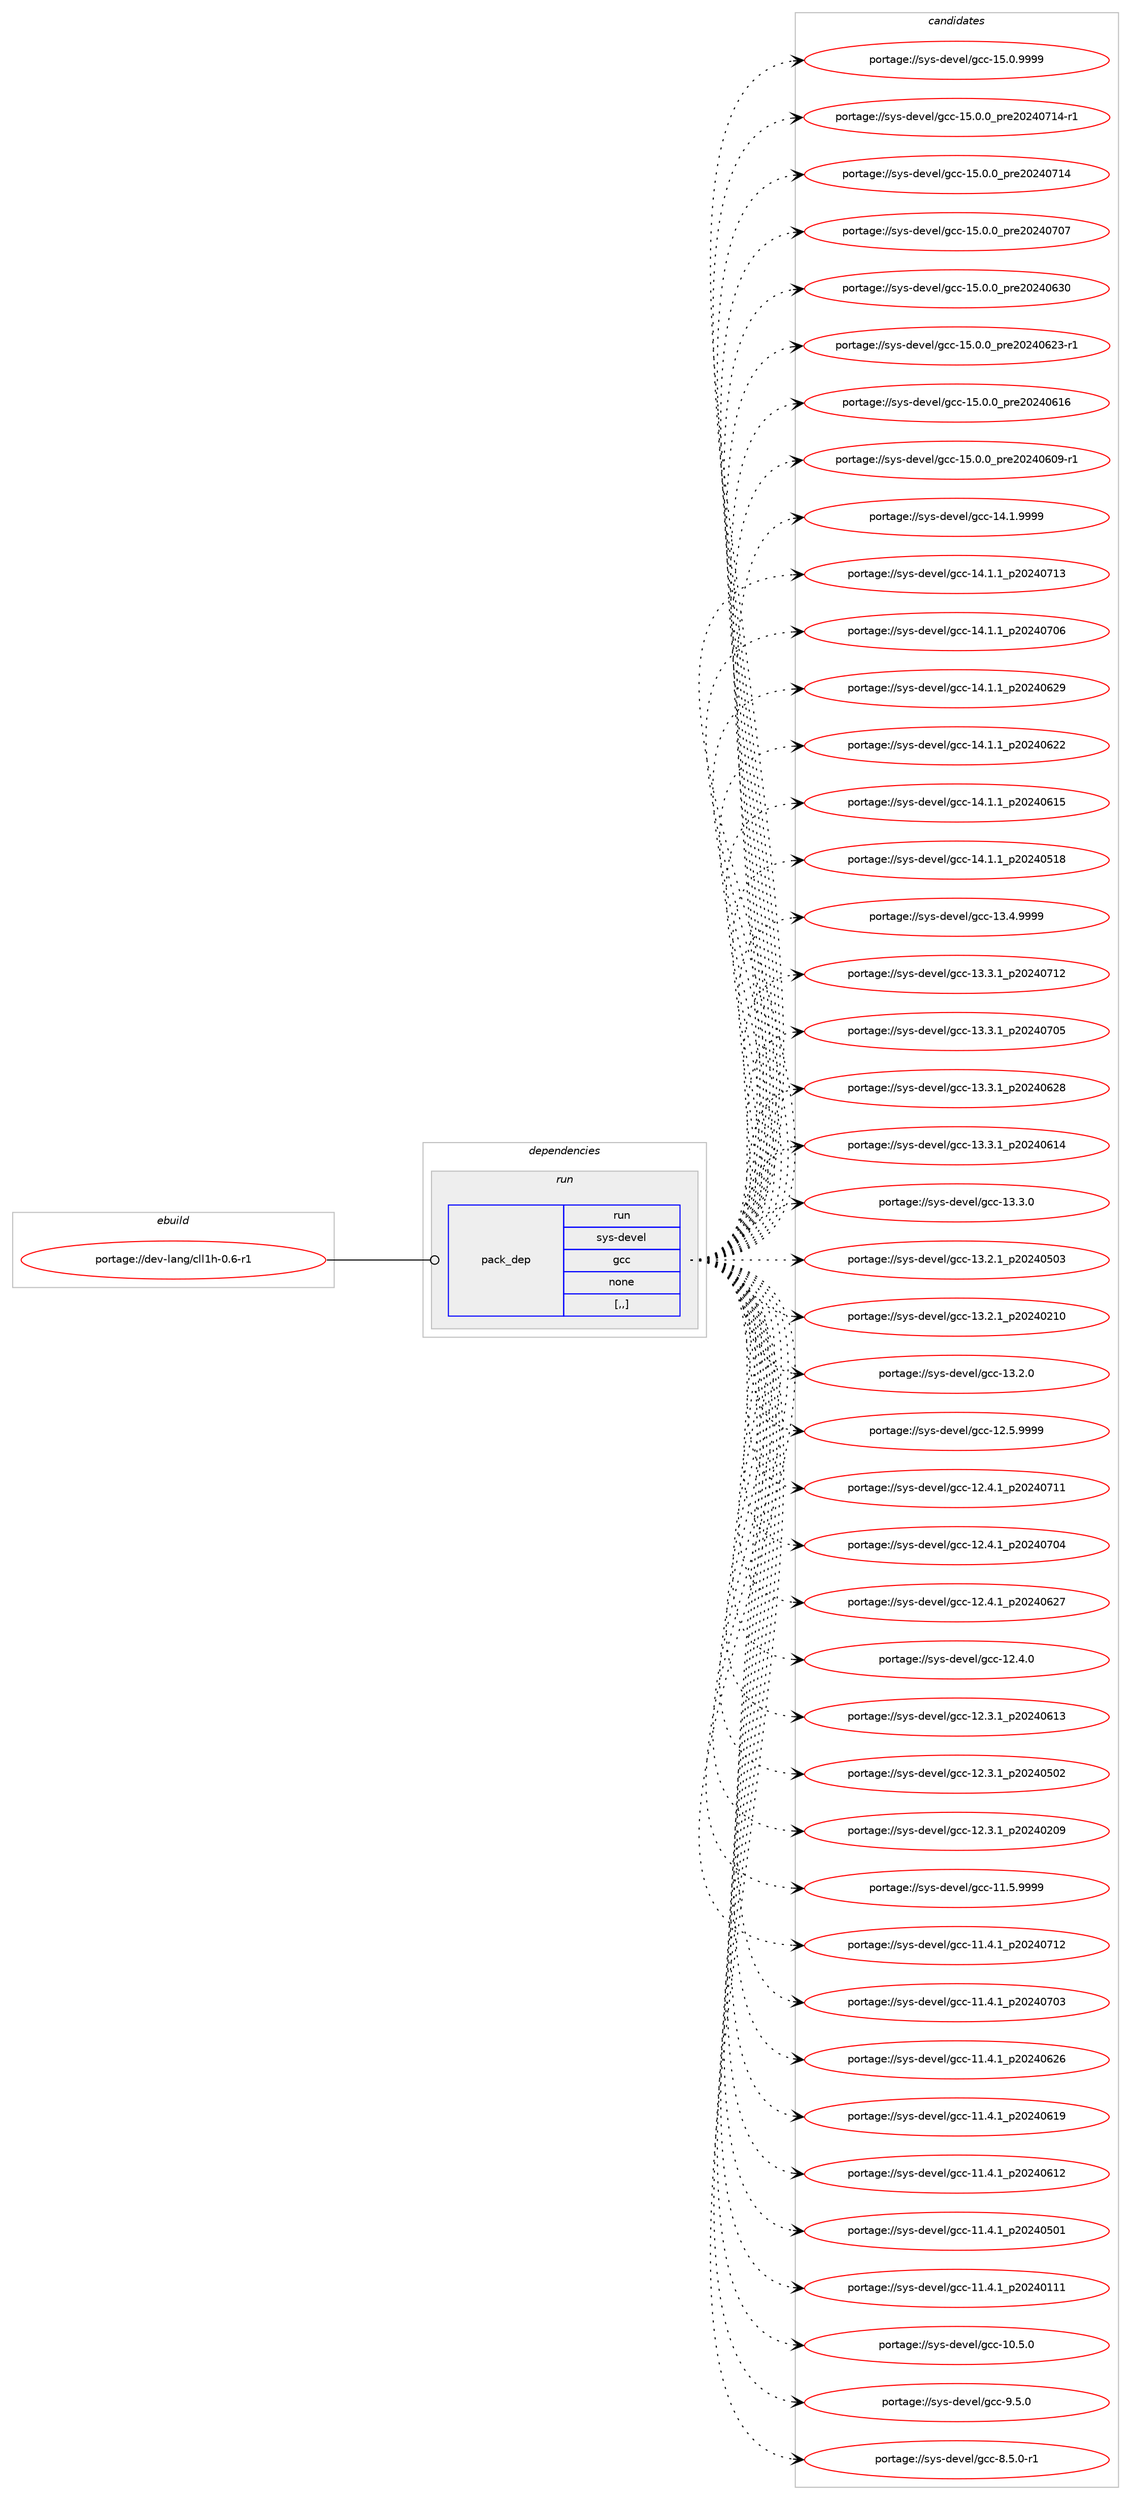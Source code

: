 digraph prolog {

# *************
# Graph options
# *************

newrank=true;
concentrate=true;
compound=true;
graph [rankdir=LR,fontname=Helvetica,fontsize=10,ranksep=1.5];#, ranksep=2.5, nodesep=0.2];
edge  [arrowhead=vee];
node  [fontname=Helvetica,fontsize=10];

# **********
# The ebuild
# **********

subgraph cluster_leftcol {
color=gray;
rank=same;
label=<<i>ebuild</i>>;
id [label="portage://dev-lang/cll1h-0.6-r1", color=red, width=4, href="../dev-lang/cll1h-0.6-r1.svg"];
}

# ****************
# The dependencies
# ****************

subgraph cluster_midcol {
color=gray;
label=<<i>dependencies</i>>;
subgraph cluster_compile {
fillcolor="#eeeeee";
style=filled;
label=<<i>compile</i>>;
}
subgraph cluster_compileandrun {
fillcolor="#eeeeee";
style=filled;
label=<<i>compile and run</i>>;
}
subgraph cluster_run {
fillcolor="#eeeeee";
style=filled;
label=<<i>run</i>>;
subgraph pack73990 {
dependency97650 [label=<<TABLE BORDER="0" CELLBORDER="1" CELLSPACING="0" CELLPADDING="4" WIDTH="220"><TR><TD ROWSPAN="6" CELLPADDING="30">pack_dep</TD></TR><TR><TD WIDTH="110">run</TD></TR><TR><TD>sys-devel</TD></TR><TR><TD>gcc</TD></TR><TR><TD>none</TD></TR><TR><TD>[,,]</TD></TR></TABLE>>, shape=none, color=blue];
}
id:e -> dependency97650:w [weight=20,style="solid",arrowhead="odot"];
}
}

# **************
# The candidates
# **************

subgraph cluster_choices {
rank=same;
color=gray;
label=<<i>candidates</i>>;

subgraph choice73990 {
color=black;
nodesep=1;
choice1151211154510010111810110847103999945495346484657575757 [label="portage://sys-devel/gcc-15.0.9999", color=red, width=4,href="../sys-devel/gcc-15.0.9999.svg"];
choice11512111545100101118101108471039999454953464846489511211410150485052485549524511449 [label="portage://sys-devel/gcc-15.0.0_pre20240714-r1", color=red, width=4,href="../sys-devel/gcc-15.0.0_pre20240714-r1.svg"];
choice1151211154510010111810110847103999945495346484648951121141015048505248554952 [label="portage://sys-devel/gcc-15.0.0_pre20240714", color=red, width=4,href="../sys-devel/gcc-15.0.0_pre20240714.svg"];
choice1151211154510010111810110847103999945495346484648951121141015048505248554855 [label="portage://sys-devel/gcc-15.0.0_pre20240707", color=red, width=4,href="../sys-devel/gcc-15.0.0_pre20240707.svg"];
choice1151211154510010111810110847103999945495346484648951121141015048505248545148 [label="portage://sys-devel/gcc-15.0.0_pre20240630", color=red, width=4,href="../sys-devel/gcc-15.0.0_pre20240630.svg"];
choice11512111545100101118101108471039999454953464846489511211410150485052485450514511449 [label="portage://sys-devel/gcc-15.0.0_pre20240623-r1", color=red, width=4,href="../sys-devel/gcc-15.0.0_pre20240623-r1.svg"];
choice1151211154510010111810110847103999945495346484648951121141015048505248544954 [label="portage://sys-devel/gcc-15.0.0_pre20240616", color=red, width=4,href="../sys-devel/gcc-15.0.0_pre20240616.svg"];
choice11512111545100101118101108471039999454953464846489511211410150485052485448574511449 [label="portage://sys-devel/gcc-15.0.0_pre20240609-r1", color=red, width=4,href="../sys-devel/gcc-15.0.0_pre20240609-r1.svg"];
choice1151211154510010111810110847103999945495246494657575757 [label="portage://sys-devel/gcc-14.1.9999", color=red, width=4,href="../sys-devel/gcc-14.1.9999.svg"];
choice1151211154510010111810110847103999945495246494649951125048505248554951 [label="portage://sys-devel/gcc-14.1.1_p20240713", color=red, width=4,href="../sys-devel/gcc-14.1.1_p20240713.svg"];
choice1151211154510010111810110847103999945495246494649951125048505248554854 [label="portage://sys-devel/gcc-14.1.1_p20240706", color=red, width=4,href="../sys-devel/gcc-14.1.1_p20240706.svg"];
choice1151211154510010111810110847103999945495246494649951125048505248545057 [label="portage://sys-devel/gcc-14.1.1_p20240629", color=red, width=4,href="../sys-devel/gcc-14.1.1_p20240629.svg"];
choice1151211154510010111810110847103999945495246494649951125048505248545050 [label="portage://sys-devel/gcc-14.1.1_p20240622", color=red, width=4,href="../sys-devel/gcc-14.1.1_p20240622.svg"];
choice1151211154510010111810110847103999945495246494649951125048505248544953 [label="portage://sys-devel/gcc-14.1.1_p20240615", color=red, width=4,href="../sys-devel/gcc-14.1.1_p20240615.svg"];
choice1151211154510010111810110847103999945495246494649951125048505248534956 [label="portage://sys-devel/gcc-14.1.1_p20240518", color=red, width=4,href="../sys-devel/gcc-14.1.1_p20240518.svg"];
choice1151211154510010111810110847103999945495146524657575757 [label="portage://sys-devel/gcc-13.4.9999", color=red, width=4,href="../sys-devel/gcc-13.4.9999.svg"];
choice1151211154510010111810110847103999945495146514649951125048505248554950 [label="portage://sys-devel/gcc-13.3.1_p20240712", color=red, width=4,href="../sys-devel/gcc-13.3.1_p20240712.svg"];
choice1151211154510010111810110847103999945495146514649951125048505248554853 [label="portage://sys-devel/gcc-13.3.1_p20240705", color=red, width=4,href="../sys-devel/gcc-13.3.1_p20240705.svg"];
choice1151211154510010111810110847103999945495146514649951125048505248545056 [label="portage://sys-devel/gcc-13.3.1_p20240628", color=red, width=4,href="../sys-devel/gcc-13.3.1_p20240628.svg"];
choice1151211154510010111810110847103999945495146514649951125048505248544952 [label="portage://sys-devel/gcc-13.3.1_p20240614", color=red, width=4,href="../sys-devel/gcc-13.3.1_p20240614.svg"];
choice1151211154510010111810110847103999945495146514648 [label="portage://sys-devel/gcc-13.3.0", color=red, width=4,href="../sys-devel/gcc-13.3.0.svg"];
choice1151211154510010111810110847103999945495146504649951125048505248534851 [label="portage://sys-devel/gcc-13.2.1_p20240503", color=red, width=4,href="../sys-devel/gcc-13.2.1_p20240503.svg"];
choice1151211154510010111810110847103999945495146504649951125048505248504948 [label="portage://sys-devel/gcc-13.2.1_p20240210", color=red, width=4,href="../sys-devel/gcc-13.2.1_p20240210.svg"];
choice1151211154510010111810110847103999945495146504648 [label="portage://sys-devel/gcc-13.2.0", color=red, width=4,href="../sys-devel/gcc-13.2.0.svg"];
choice1151211154510010111810110847103999945495046534657575757 [label="portage://sys-devel/gcc-12.5.9999", color=red, width=4,href="../sys-devel/gcc-12.5.9999.svg"];
choice1151211154510010111810110847103999945495046524649951125048505248554949 [label="portage://sys-devel/gcc-12.4.1_p20240711", color=red, width=4,href="../sys-devel/gcc-12.4.1_p20240711.svg"];
choice1151211154510010111810110847103999945495046524649951125048505248554852 [label="portage://sys-devel/gcc-12.4.1_p20240704", color=red, width=4,href="../sys-devel/gcc-12.4.1_p20240704.svg"];
choice1151211154510010111810110847103999945495046524649951125048505248545055 [label="portage://sys-devel/gcc-12.4.1_p20240627", color=red, width=4,href="../sys-devel/gcc-12.4.1_p20240627.svg"];
choice1151211154510010111810110847103999945495046524648 [label="portage://sys-devel/gcc-12.4.0", color=red, width=4,href="../sys-devel/gcc-12.4.0.svg"];
choice1151211154510010111810110847103999945495046514649951125048505248544951 [label="portage://sys-devel/gcc-12.3.1_p20240613", color=red, width=4,href="../sys-devel/gcc-12.3.1_p20240613.svg"];
choice1151211154510010111810110847103999945495046514649951125048505248534850 [label="portage://sys-devel/gcc-12.3.1_p20240502", color=red, width=4,href="../sys-devel/gcc-12.3.1_p20240502.svg"];
choice1151211154510010111810110847103999945495046514649951125048505248504857 [label="portage://sys-devel/gcc-12.3.1_p20240209", color=red, width=4,href="../sys-devel/gcc-12.3.1_p20240209.svg"];
choice1151211154510010111810110847103999945494946534657575757 [label="portage://sys-devel/gcc-11.5.9999", color=red, width=4,href="../sys-devel/gcc-11.5.9999.svg"];
choice1151211154510010111810110847103999945494946524649951125048505248554950 [label="portage://sys-devel/gcc-11.4.1_p20240712", color=red, width=4,href="../sys-devel/gcc-11.4.1_p20240712.svg"];
choice1151211154510010111810110847103999945494946524649951125048505248554851 [label="portage://sys-devel/gcc-11.4.1_p20240703", color=red, width=4,href="../sys-devel/gcc-11.4.1_p20240703.svg"];
choice1151211154510010111810110847103999945494946524649951125048505248545054 [label="portage://sys-devel/gcc-11.4.1_p20240626", color=red, width=4,href="../sys-devel/gcc-11.4.1_p20240626.svg"];
choice1151211154510010111810110847103999945494946524649951125048505248544957 [label="portage://sys-devel/gcc-11.4.1_p20240619", color=red, width=4,href="../sys-devel/gcc-11.4.1_p20240619.svg"];
choice1151211154510010111810110847103999945494946524649951125048505248544950 [label="portage://sys-devel/gcc-11.4.1_p20240612", color=red, width=4,href="../sys-devel/gcc-11.4.1_p20240612.svg"];
choice1151211154510010111810110847103999945494946524649951125048505248534849 [label="portage://sys-devel/gcc-11.4.1_p20240501", color=red, width=4,href="../sys-devel/gcc-11.4.1_p20240501.svg"];
choice1151211154510010111810110847103999945494946524649951125048505248494949 [label="portage://sys-devel/gcc-11.4.1_p20240111", color=red, width=4,href="../sys-devel/gcc-11.4.1_p20240111.svg"];
choice1151211154510010111810110847103999945494846534648 [label="portage://sys-devel/gcc-10.5.0", color=red, width=4,href="../sys-devel/gcc-10.5.0.svg"];
choice11512111545100101118101108471039999455746534648 [label="portage://sys-devel/gcc-9.5.0", color=red, width=4,href="../sys-devel/gcc-9.5.0.svg"];
choice115121115451001011181011084710399994556465346484511449 [label="portage://sys-devel/gcc-8.5.0-r1", color=red, width=4,href="../sys-devel/gcc-8.5.0-r1.svg"];
dependency97650:e -> choice1151211154510010111810110847103999945495346484657575757:w [style=dotted,weight="100"];
dependency97650:e -> choice11512111545100101118101108471039999454953464846489511211410150485052485549524511449:w [style=dotted,weight="100"];
dependency97650:e -> choice1151211154510010111810110847103999945495346484648951121141015048505248554952:w [style=dotted,weight="100"];
dependency97650:e -> choice1151211154510010111810110847103999945495346484648951121141015048505248554855:w [style=dotted,weight="100"];
dependency97650:e -> choice1151211154510010111810110847103999945495346484648951121141015048505248545148:w [style=dotted,weight="100"];
dependency97650:e -> choice11512111545100101118101108471039999454953464846489511211410150485052485450514511449:w [style=dotted,weight="100"];
dependency97650:e -> choice1151211154510010111810110847103999945495346484648951121141015048505248544954:w [style=dotted,weight="100"];
dependency97650:e -> choice11512111545100101118101108471039999454953464846489511211410150485052485448574511449:w [style=dotted,weight="100"];
dependency97650:e -> choice1151211154510010111810110847103999945495246494657575757:w [style=dotted,weight="100"];
dependency97650:e -> choice1151211154510010111810110847103999945495246494649951125048505248554951:w [style=dotted,weight="100"];
dependency97650:e -> choice1151211154510010111810110847103999945495246494649951125048505248554854:w [style=dotted,weight="100"];
dependency97650:e -> choice1151211154510010111810110847103999945495246494649951125048505248545057:w [style=dotted,weight="100"];
dependency97650:e -> choice1151211154510010111810110847103999945495246494649951125048505248545050:w [style=dotted,weight="100"];
dependency97650:e -> choice1151211154510010111810110847103999945495246494649951125048505248544953:w [style=dotted,weight="100"];
dependency97650:e -> choice1151211154510010111810110847103999945495246494649951125048505248534956:w [style=dotted,weight="100"];
dependency97650:e -> choice1151211154510010111810110847103999945495146524657575757:w [style=dotted,weight="100"];
dependency97650:e -> choice1151211154510010111810110847103999945495146514649951125048505248554950:w [style=dotted,weight="100"];
dependency97650:e -> choice1151211154510010111810110847103999945495146514649951125048505248554853:w [style=dotted,weight="100"];
dependency97650:e -> choice1151211154510010111810110847103999945495146514649951125048505248545056:w [style=dotted,weight="100"];
dependency97650:e -> choice1151211154510010111810110847103999945495146514649951125048505248544952:w [style=dotted,weight="100"];
dependency97650:e -> choice1151211154510010111810110847103999945495146514648:w [style=dotted,weight="100"];
dependency97650:e -> choice1151211154510010111810110847103999945495146504649951125048505248534851:w [style=dotted,weight="100"];
dependency97650:e -> choice1151211154510010111810110847103999945495146504649951125048505248504948:w [style=dotted,weight="100"];
dependency97650:e -> choice1151211154510010111810110847103999945495146504648:w [style=dotted,weight="100"];
dependency97650:e -> choice1151211154510010111810110847103999945495046534657575757:w [style=dotted,weight="100"];
dependency97650:e -> choice1151211154510010111810110847103999945495046524649951125048505248554949:w [style=dotted,weight="100"];
dependency97650:e -> choice1151211154510010111810110847103999945495046524649951125048505248554852:w [style=dotted,weight="100"];
dependency97650:e -> choice1151211154510010111810110847103999945495046524649951125048505248545055:w [style=dotted,weight="100"];
dependency97650:e -> choice1151211154510010111810110847103999945495046524648:w [style=dotted,weight="100"];
dependency97650:e -> choice1151211154510010111810110847103999945495046514649951125048505248544951:w [style=dotted,weight="100"];
dependency97650:e -> choice1151211154510010111810110847103999945495046514649951125048505248534850:w [style=dotted,weight="100"];
dependency97650:e -> choice1151211154510010111810110847103999945495046514649951125048505248504857:w [style=dotted,weight="100"];
dependency97650:e -> choice1151211154510010111810110847103999945494946534657575757:w [style=dotted,weight="100"];
dependency97650:e -> choice1151211154510010111810110847103999945494946524649951125048505248554950:w [style=dotted,weight="100"];
dependency97650:e -> choice1151211154510010111810110847103999945494946524649951125048505248554851:w [style=dotted,weight="100"];
dependency97650:e -> choice1151211154510010111810110847103999945494946524649951125048505248545054:w [style=dotted,weight="100"];
dependency97650:e -> choice1151211154510010111810110847103999945494946524649951125048505248544957:w [style=dotted,weight="100"];
dependency97650:e -> choice1151211154510010111810110847103999945494946524649951125048505248544950:w [style=dotted,weight="100"];
dependency97650:e -> choice1151211154510010111810110847103999945494946524649951125048505248534849:w [style=dotted,weight="100"];
dependency97650:e -> choice1151211154510010111810110847103999945494946524649951125048505248494949:w [style=dotted,weight="100"];
dependency97650:e -> choice1151211154510010111810110847103999945494846534648:w [style=dotted,weight="100"];
dependency97650:e -> choice11512111545100101118101108471039999455746534648:w [style=dotted,weight="100"];
dependency97650:e -> choice115121115451001011181011084710399994556465346484511449:w [style=dotted,weight="100"];
}
}

}
